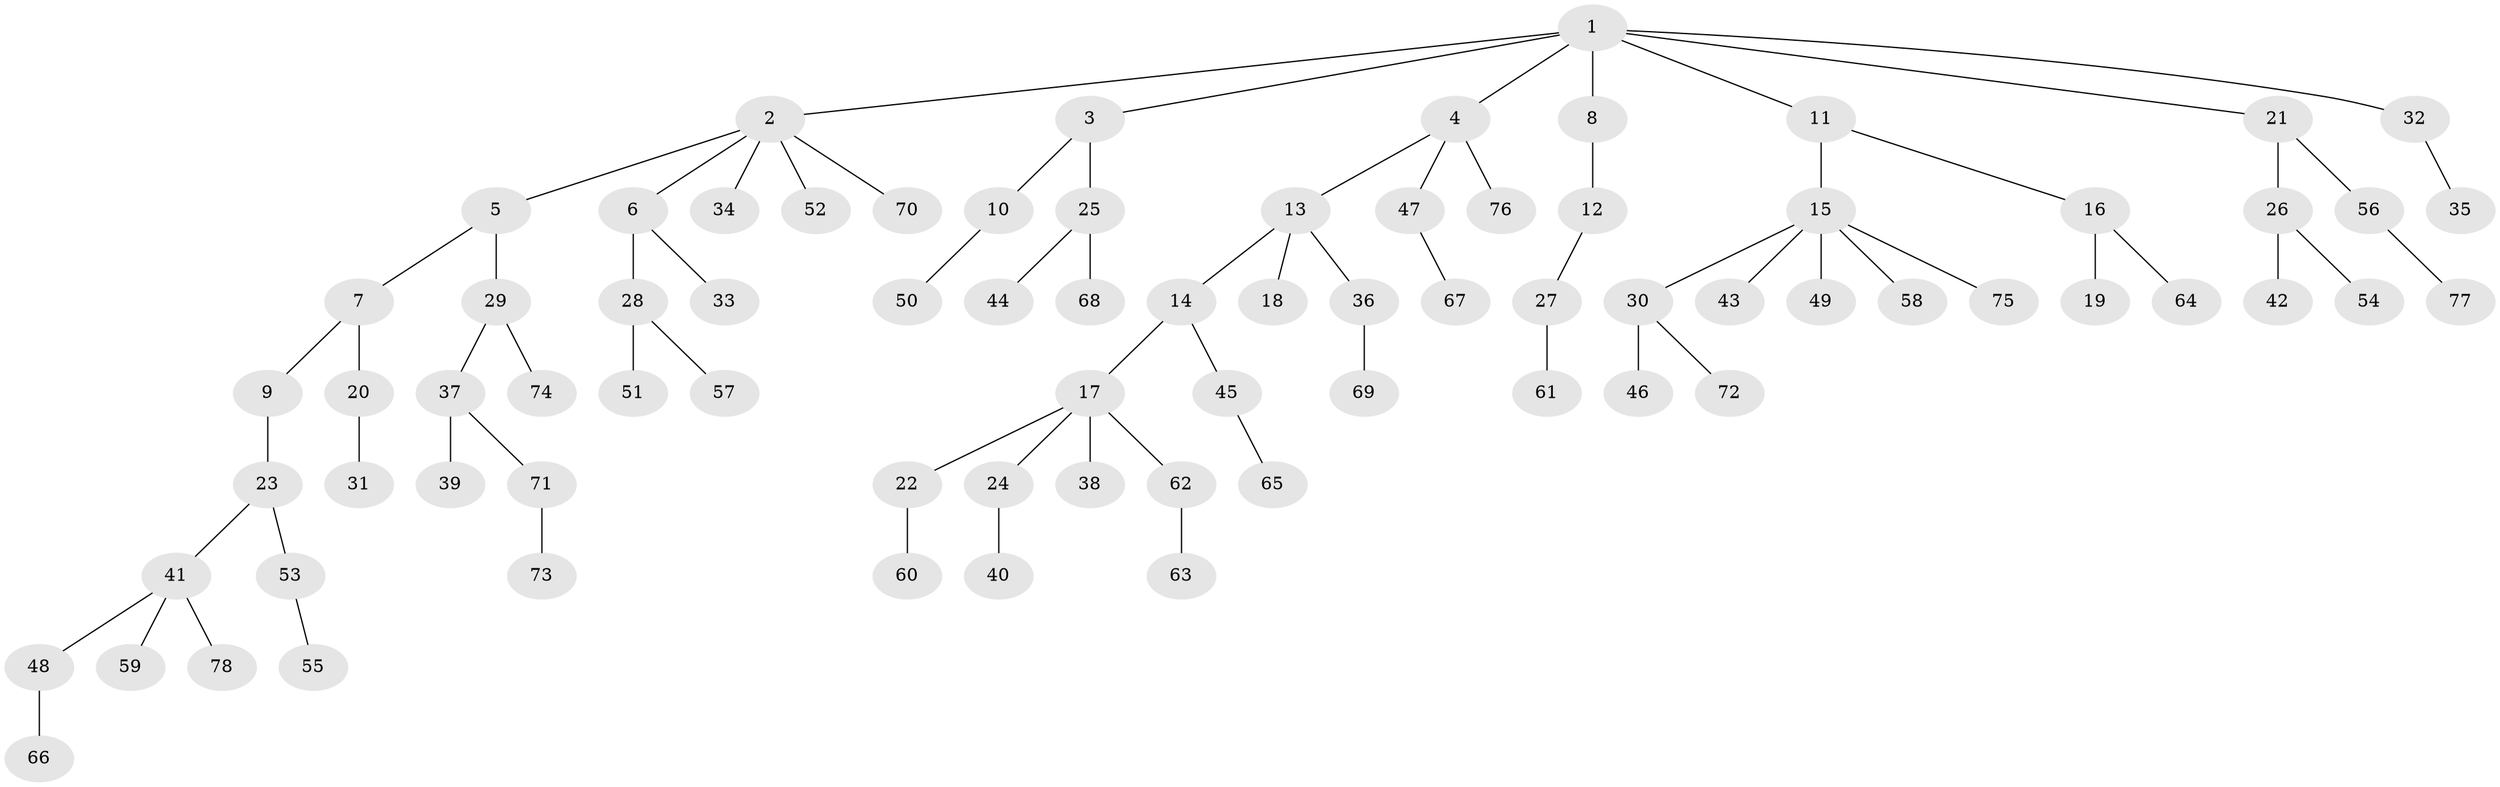 // coarse degree distribution, {11: 0.021739130434782608, 3: 0.1956521739130435, 4: 0.021739130434782608, 2: 0.17391304347826086, 6: 0.021739130434782608, 1: 0.5652173913043478}
// Generated by graph-tools (version 1.1) at 2025/19/03/04/25 18:19:18]
// undirected, 78 vertices, 77 edges
graph export_dot {
graph [start="1"]
  node [color=gray90,style=filled];
  1;
  2;
  3;
  4;
  5;
  6;
  7;
  8;
  9;
  10;
  11;
  12;
  13;
  14;
  15;
  16;
  17;
  18;
  19;
  20;
  21;
  22;
  23;
  24;
  25;
  26;
  27;
  28;
  29;
  30;
  31;
  32;
  33;
  34;
  35;
  36;
  37;
  38;
  39;
  40;
  41;
  42;
  43;
  44;
  45;
  46;
  47;
  48;
  49;
  50;
  51;
  52;
  53;
  54;
  55;
  56;
  57;
  58;
  59;
  60;
  61;
  62;
  63;
  64;
  65;
  66;
  67;
  68;
  69;
  70;
  71;
  72;
  73;
  74;
  75;
  76;
  77;
  78;
  1 -- 2;
  1 -- 3;
  1 -- 4;
  1 -- 8;
  1 -- 11;
  1 -- 21;
  1 -- 32;
  2 -- 5;
  2 -- 6;
  2 -- 34;
  2 -- 52;
  2 -- 70;
  3 -- 10;
  3 -- 25;
  4 -- 13;
  4 -- 47;
  4 -- 76;
  5 -- 7;
  5 -- 29;
  6 -- 28;
  6 -- 33;
  7 -- 9;
  7 -- 20;
  8 -- 12;
  9 -- 23;
  10 -- 50;
  11 -- 15;
  11 -- 16;
  12 -- 27;
  13 -- 14;
  13 -- 18;
  13 -- 36;
  14 -- 17;
  14 -- 45;
  15 -- 30;
  15 -- 43;
  15 -- 49;
  15 -- 58;
  15 -- 75;
  16 -- 19;
  16 -- 64;
  17 -- 22;
  17 -- 24;
  17 -- 38;
  17 -- 62;
  20 -- 31;
  21 -- 26;
  21 -- 56;
  22 -- 60;
  23 -- 41;
  23 -- 53;
  24 -- 40;
  25 -- 44;
  25 -- 68;
  26 -- 42;
  26 -- 54;
  27 -- 61;
  28 -- 51;
  28 -- 57;
  29 -- 37;
  29 -- 74;
  30 -- 46;
  30 -- 72;
  32 -- 35;
  36 -- 69;
  37 -- 39;
  37 -- 71;
  41 -- 48;
  41 -- 59;
  41 -- 78;
  45 -- 65;
  47 -- 67;
  48 -- 66;
  53 -- 55;
  56 -- 77;
  62 -- 63;
  71 -- 73;
}
